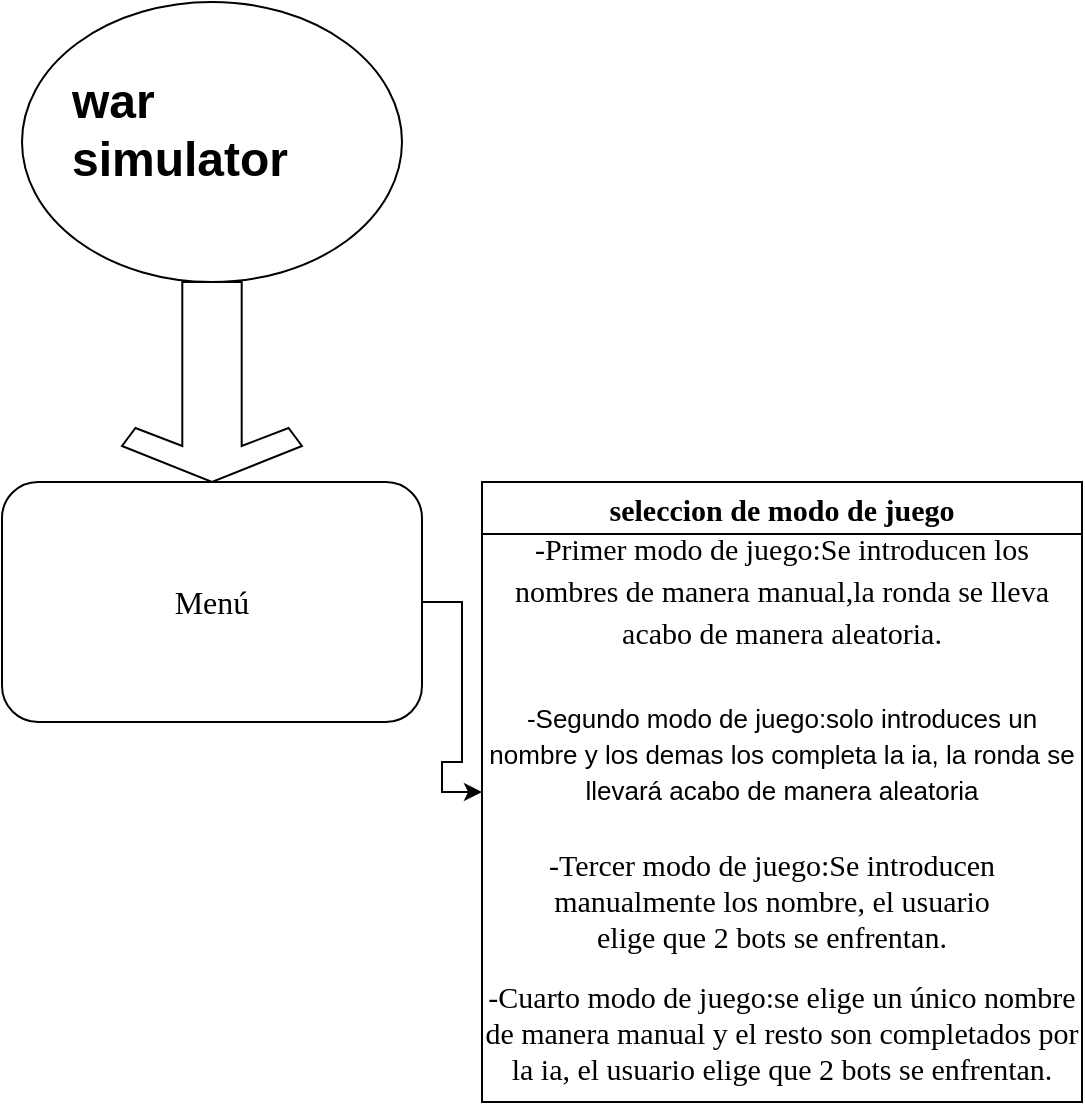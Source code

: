 <mxfile version="14.6.12" type="github">
  <diagram id="EyykRgJbTBzst2TbG_7H" name="Page-1">
    <mxGraphModel dx="1278" dy="580" grid="1" gridSize="10" guides="1" tooltips="1" connect="1" arrows="1" fold="1" page="1" pageScale="1" pageWidth="1169" pageHeight="827" math="0" shadow="0">
      <root>
        <mxCell id="0" />
        <mxCell id="1" parent="0" />
        <mxCell id="oetUtK0mM1qXIEH1qYYt-2" value="" style="ellipse;whiteSpace=wrap;html=1;" parent="1" vertex="1">
          <mxGeometry x="420" y="50" width="190" height="140" as="geometry" />
        </mxCell>
        <mxCell id="wmIor--7g2cavVn0_L6w-4" value="&lt;h1&gt;war simulator&lt;/h1&gt;" style="text;html=1;strokeColor=none;fillColor=none;spacing=5;spacingTop=-20;whiteSpace=wrap;overflow=hidden;rounded=0;" vertex="1" parent="1">
          <mxGeometry x="440" y="80" width="150" height="80" as="geometry" />
        </mxCell>
        <mxCell id="wmIor--7g2cavVn0_L6w-9" value="" style="html=1;shadow=0;dashed=0;align=center;verticalAlign=middle;shape=mxgraph.arrows2.sharpArrow2;dy1=0.67;dx1=18;dx2=18;dy3=0.15;dx3=27;notch=0;direction=south;" vertex="1" parent="1">
          <mxGeometry x="470" y="190" width="90" height="100" as="geometry" />
        </mxCell>
        <mxCell id="wmIor--7g2cavVn0_L6w-29" style="edgeStyle=orthogonalEdgeStyle;rounded=0;orthogonalLoop=1;jettySize=auto;html=1;" edge="1" parent="1" source="wmIor--7g2cavVn0_L6w-25" target="wmIor--7g2cavVn0_L6w-30">
          <mxGeometry relative="1" as="geometry">
            <mxPoint x="680" y="350" as="targetPoint" />
          </mxGeometry>
        </mxCell>
        <mxCell id="wmIor--7g2cavVn0_L6w-25" value="&lt;font face=&quot;Times New Roman&quot; size=&quot;3&quot;&gt;Menú&lt;/font&gt;" style="rounded=1;whiteSpace=wrap;html=1;" vertex="1" parent="1">
          <mxGeometry x="410" y="290" width="210" height="120" as="geometry" />
        </mxCell>
        <mxCell id="wmIor--7g2cavVn0_L6w-30" value="seleccion de modo de juego" style="swimlane;fontStyle=1;childLayout=stackLayout;horizontal=1;startSize=26;horizontalStack=0;resizeParent=1;resizeParentMax=0;resizeLast=0;collapsible=1;marginBottom=0;fontFamily=Georgia;fontSize=15;" vertex="1" parent="1">
          <mxGeometry x="650" y="290" width="300" height="310" as="geometry" />
        </mxCell>
        <mxCell id="wmIor--7g2cavVn0_L6w-36" value="&lt;h3&gt;&lt;span style=&quot;font-size: 15px ; font-weight: normal&quot;&gt;&lt;font style=&quot;font-size: 15px&quot;&gt;-Primer modo de juego:Se introducen los nombres de manera manual,la ronda se lleva acabo de manera aleatoria.&lt;/font&gt;&lt;/span&gt;&lt;/h3&gt;&lt;div&gt;&lt;span style=&quot;font-weight: normal&quot;&gt;&lt;font style=&quot;font-size: 12px&quot;&gt;&lt;br&gt;&lt;/font&gt;&lt;/span&gt;&lt;/div&gt;" style="text;html=1;strokeColor=none;fillColor=none;align=center;verticalAlign=middle;whiteSpace=wrap;rounded=0;fontFamily=Georgia;fontSize=15;" vertex="1" parent="wmIor--7g2cavVn0_L6w-30">
          <mxGeometry y="26" width="300" height="74" as="geometry" />
        </mxCell>
        <mxCell id="wmIor--7g2cavVn0_L6w-38" value="&lt;font face=&quot;Helvetica&quot; style=&quot;font-size: 13px&quot;&gt;-Segundo modo de juego:solo introduces un nombre y los demas los completa la ia, la ronda se llevará acabo de manera aleatoria&lt;/font&gt;" style="text;html=1;strokeColor=none;fillColor=none;align=center;verticalAlign=middle;whiteSpace=wrap;rounded=0;fontFamily=Georgia;fontSize=15;" vertex="1" parent="wmIor--7g2cavVn0_L6w-30">
          <mxGeometry y="100" width="300" height="70" as="geometry" />
        </mxCell>
        <mxCell id="wmIor--7g2cavVn0_L6w-34" value="&lt;h3&gt;&lt;br&gt;&lt;/h3&gt;&lt;div&gt;&lt;br&gt;&lt;/div&gt;&lt;div&gt;&lt;br&gt;&lt;/div&gt;" style="text;html=1;align=center;verticalAlign=middle;resizable=0;points=[];autosize=1;strokeColor=none;" vertex="1" parent="wmIor--7g2cavVn0_L6w-30">
          <mxGeometry y="170" width="300" height="70" as="geometry" />
        </mxCell>
        <mxCell id="wmIor--7g2cavVn0_L6w-42" value="-Cuarto modo de juego:se elige un único nombre de manera manual y el resto son completados por la ia, el usuario elige que 2 bots se enfrentan." style="text;html=1;strokeColor=none;fillColor=none;align=center;verticalAlign=middle;whiteSpace=wrap;rounded=0;fontFamily=Georgia;fontSize=15;" vertex="1" parent="wmIor--7g2cavVn0_L6w-30">
          <mxGeometry y="240" width="300" height="70" as="geometry" />
        </mxCell>
        <mxCell id="wmIor--7g2cavVn0_L6w-48" value="&lt;br&gt;&lt;span&gt;-Tercer modo de juego:Se introducen manualmente los nombre, el usuario elige que 2 bots se enfrentan.&lt;/span&gt;" style="text;html=1;strokeColor=none;fillColor=none;align=center;verticalAlign=middle;whiteSpace=wrap;rounded=0;fontFamily=Georgia;fontSize=15;" vertex="1" parent="1">
          <mxGeometry x="670" y="450" width="250" height="80" as="geometry" />
        </mxCell>
      </root>
    </mxGraphModel>
  </diagram>
</mxfile>
